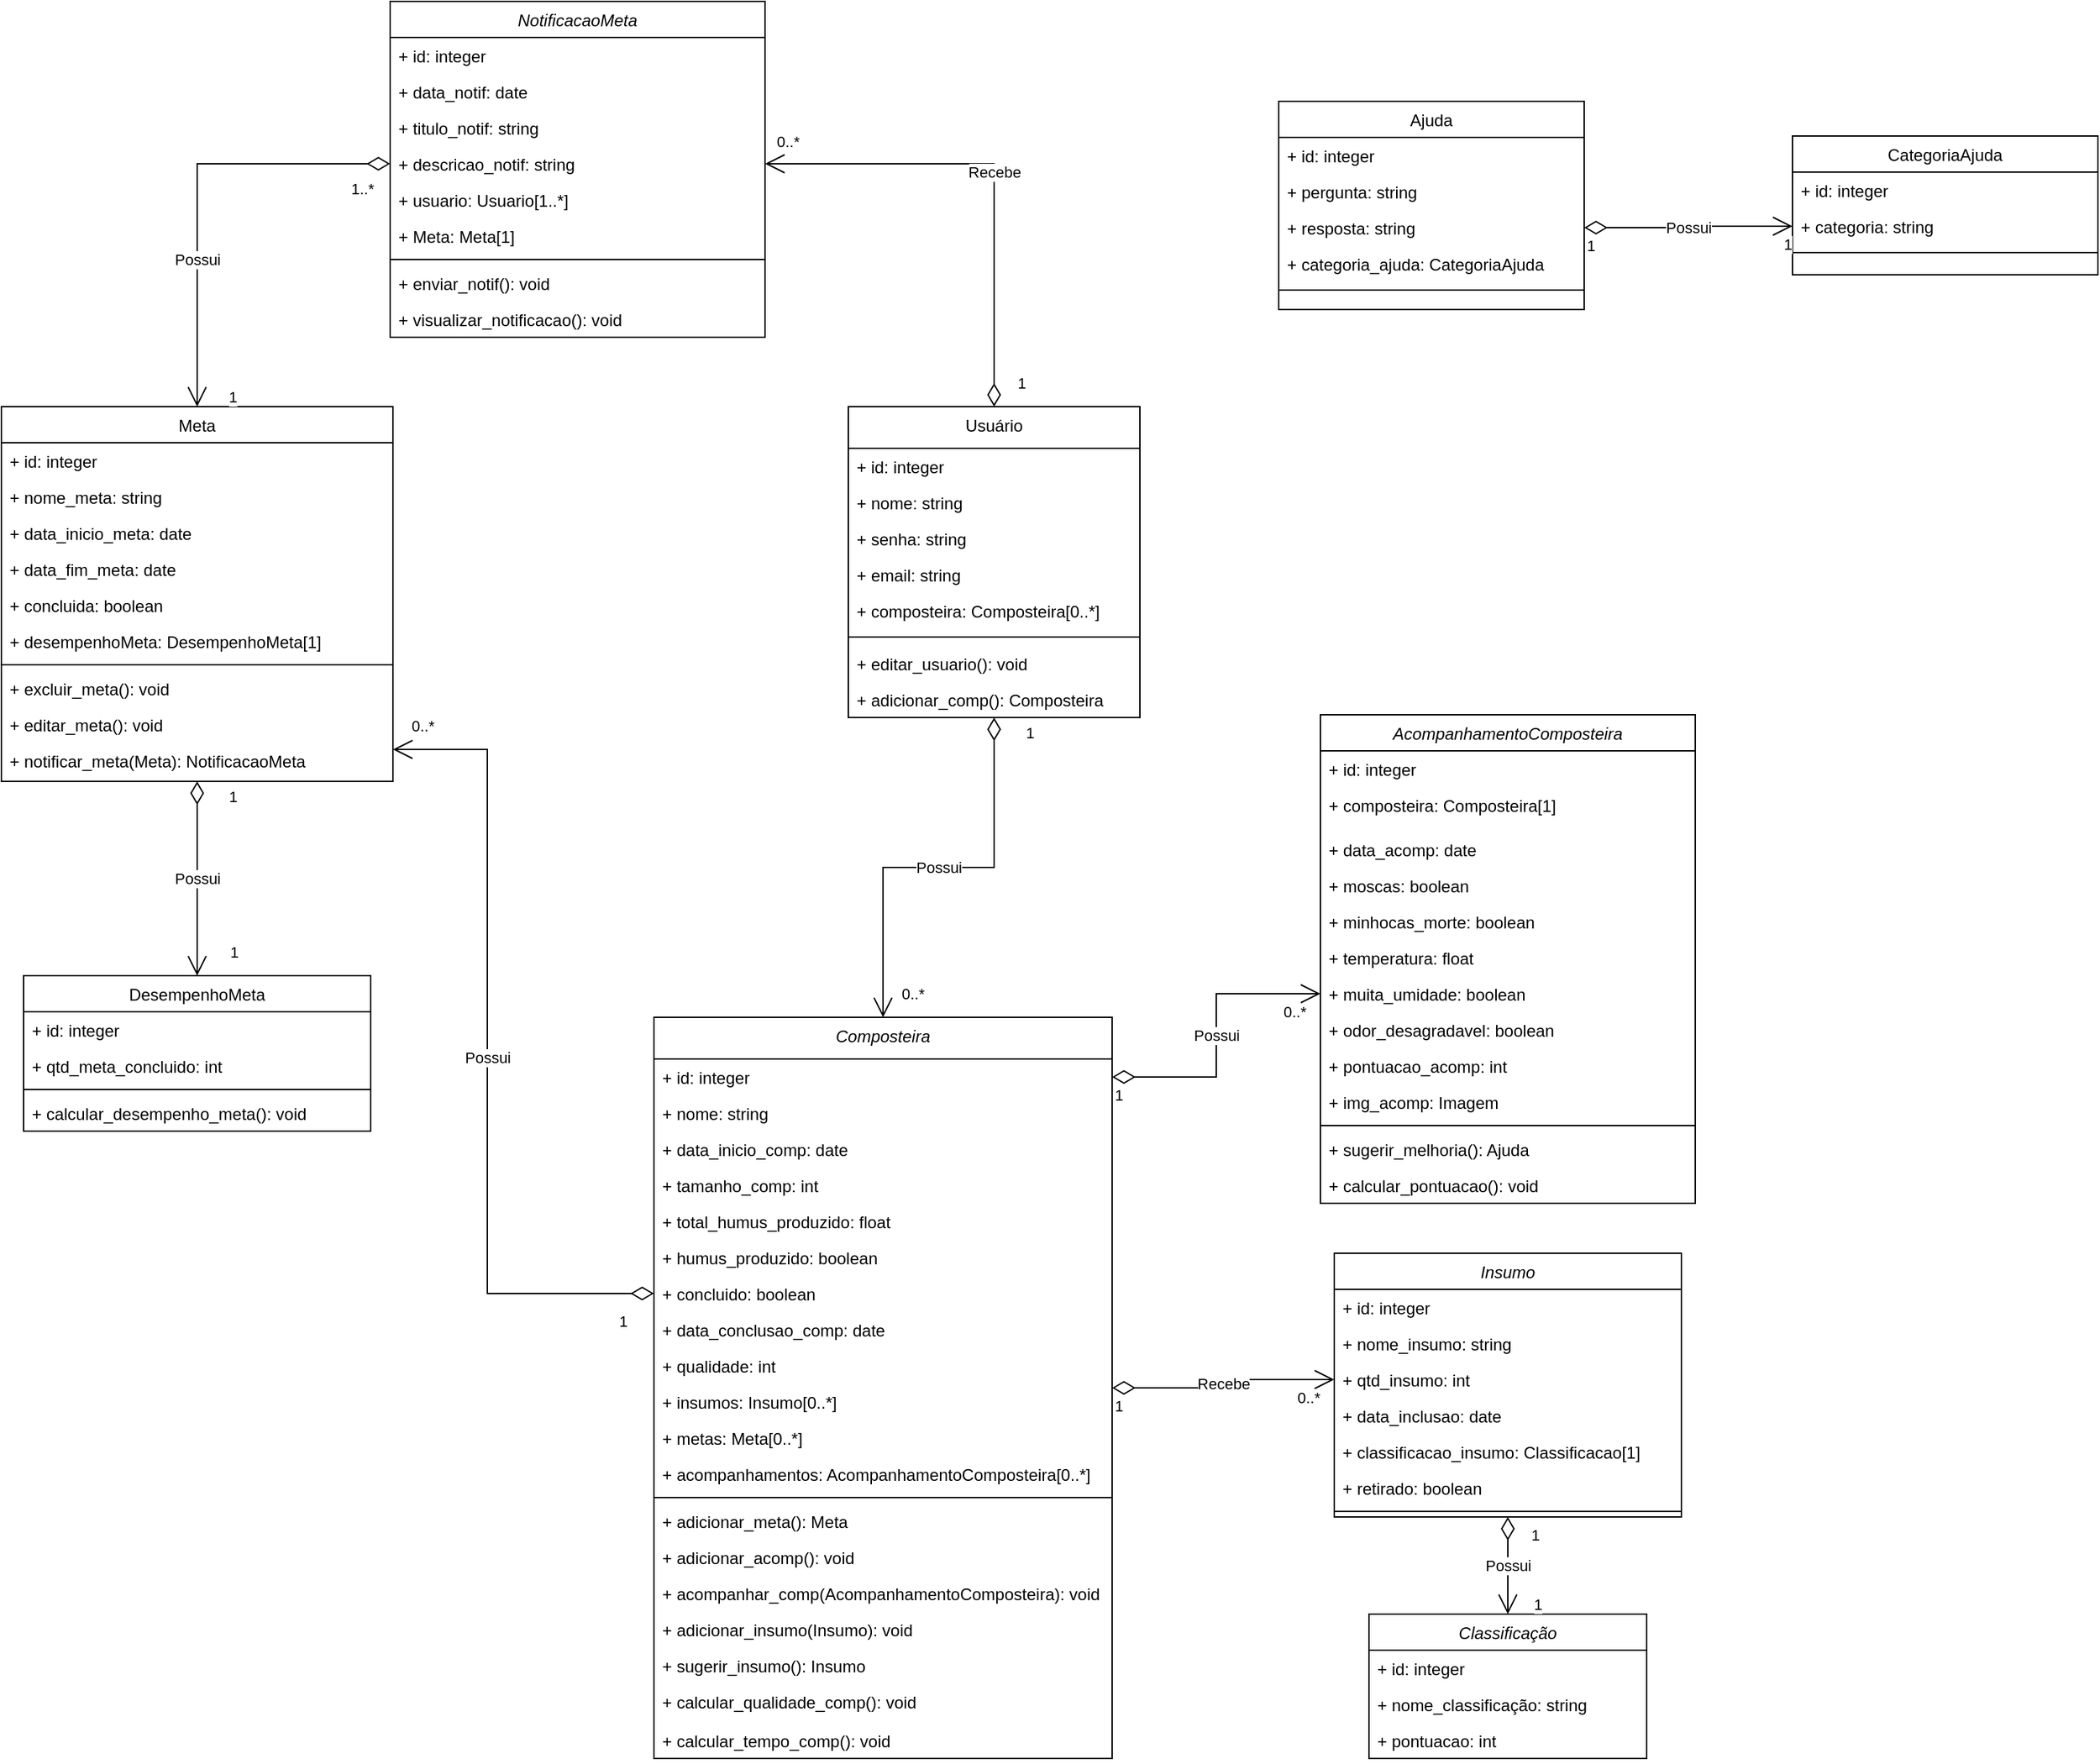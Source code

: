 <mxfile version="15.7.4" type="github">
  <diagram id="C5RBs43oDa-KdzZeNtuy" name="Page-1">
    <mxGraphModel dx="2159" dy="1729" grid="1" gridSize="10" guides="1" tooltips="1" connect="1" arrows="1" fold="1" page="1" pageScale="1" pageWidth="827" pageHeight="1169" math="0" shadow="0">
      <root>
        <mxCell id="WIyWlLk6GJQsqaUBKTNV-0" />
        <mxCell id="WIyWlLk6GJQsqaUBKTNV-1" parent="WIyWlLk6GJQsqaUBKTNV-0" />
        <mxCell id="zkfFHV4jXpPFQw0GAbJ--0" value="Composteira" style="swimlane;fontStyle=2;align=center;verticalAlign=top;childLayout=stackLayout;horizontal=1;startSize=30;horizontalStack=0;resizeParent=1;resizeLast=0;collapsible=1;marginBottom=0;rounded=0;shadow=0;strokeWidth=1;" parent="WIyWlLk6GJQsqaUBKTNV-1" vertex="1">
          <mxGeometry x="-310" y="-390" width="330" height="534" as="geometry">
            <mxRectangle x="230" y="140" width="160" height="26" as="alternateBounds" />
          </mxGeometry>
        </mxCell>
        <mxCell id="pTh8cCGv8lk9kZNaigdR-10" value="+ id: integer" style="text;align=left;verticalAlign=top;spacingLeft=4;spacingRight=4;overflow=hidden;rotatable=0;points=[[0,0.5],[1,0.5]];portConstraint=eastwest;" parent="zkfFHV4jXpPFQw0GAbJ--0" vertex="1">
          <mxGeometry y="30" width="330" height="26" as="geometry" />
        </mxCell>
        <mxCell id="u_5b9tq3Ff7vlSSU2c7W-14" value="+ nome: string" style="text;align=left;verticalAlign=top;spacingLeft=4;spacingRight=4;overflow=hidden;rotatable=0;points=[[0,0.5],[1,0.5]];portConstraint=eastwest;" parent="zkfFHV4jXpPFQw0GAbJ--0" vertex="1">
          <mxGeometry y="56" width="330" height="26" as="geometry" />
        </mxCell>
        <mxCell id="Rsvc0MQ7upjJ9vIETe29-19" value="+ data_inicio_comp: date" style="text;align=left;verticalAlign=top;spacingLeft=4;spacingRight=4;overflow=hidden;rotatable=0;points=[[0,0.5],[1,0.5]];portConstraint=eastwest;" parent="zkfFHV4jXpPFQw0GAbJ--0" vertex="1">
          <mxGeometry y="82" width="330" height="26" as="geometry" />
        </mxCell>
        <mxCell id="zkfFHV4jXpPFQw0GAbJ--1" value="+ tamanho_comp: int" style="text;align=left;verticalAlign=top;spacingLeft=4;spacingRight=4;overflow=hidden;rotatable=0;points=[[0,0.5],[1,0.5]];portConstraint=eastwest;" parent="zkfFHV4jXpPFQw0GAbJ--0" vertex="1">
          <mxGeometry y="108" width="330" height="26" as="geometry" />
        </mxCell>
        <mxCell id="zkfFHV4jXpPFQw0GAbJ--2" value="+ total_humus_produzido: float" style="text;align=left;verticalAlign=top;spacingLeft=4;spacingRight=4;overflow=hidden;rotatable=0;points=[[0,0.5],[1,0.5]];portConstraint=eastwest;rounded=0;shadow=0;html=0;" parent="zkfFHV4jXpPFQw0GAbJ--0" vertex="1">
          <mxGeometry y="134" width="330" height="26" as="geometry" />
        </mxCell>
        <mxCell id="5NKM8dJRxO-aCxYAR6Jq-3" value="+ humus_produzido: boolean" style="text;align=left;verticalAlign=top;spacingLeft=4;spacingRight=4;overflow=hidden;rotatable=0;points=[[0,0.5],[1,0.5]];portConstraint=eastwest;rounded=0;shadow=0;html=0;" parent="zkfFHV4jXpPFQw0GAbJ--0" vertex="1">
          <mxGeometry y="160" width="330" height="26" as="geometry" />
        </mxCell>
        <mxCell id="zkfFHV4jXpPFQw0GAbJ--3" value="+ concluido: boolean" style="text;align=left;verticalAlign=top;spacingLeft=4;spacingRight=4;overflow=hidden;rotatable=0;points=[[0,0.5],[1,0.5]];portConstraint=eastwest;rounded=0;shadow=0;html=0;" parent="zkfFHV4jXpPFQw0GAbJ--0" vertex="1">
          <mxGeometry y="186" width="330" height="26" as="geometry" />
        </mxCell>
        <mxCell id="5NKM8dJRxO-aCxYAR6Jq-0" value="+ data_conclusao_comp: date" style="text;align=left;verticalAlign=top;spacingLeft=4;spacingRight=4;overflow=hidden;rotatable=0;points=[[0,0.5],[1,0.5]];portConstraint=eastwest;" parent="zkfFHV4jXpPFQw0GAbJ--0" vertex="1">
          <mxGeometry y="212" width="330" height="26" as="geometry" />
        </mxCell>
        <mxCell id="5NKM8dJRxO-aCxYAR6Jq-1" value="+ qualidade: int" style="text;align=left;verticalAlign=top;spacingLeft=4;spacingRight=4;overflow=hidden;rotatable=0;points=[[0,0.5],[1,0.5]];portConstraint=eastwest;rounded=0;shadow=0;html=0;" parent="zkfFHV4jXpPFQw0GAbJ--0" vertex="1">
          <mxGeometry y="238" width="330" height="26" as="geometry" />
        </mxCell>
        <mxCell id="Rsvc0MQ7upjJ9vIETe29-62" value="+ insumos: Insumo[0..*]" style="text;align=left;verticalAlign=top;spacingLeft=4;spacingRight=4;overflow=hidden;rotatable=0;points=[[0,0.5],[1,0.5]];portConstraint=eastwest;rounded=0;shadow=0;html=0;" parent="zkfFHV4jXpPFQw0GAbJ--0" vertex="1">
          <mxGeometry y="264" width="330" height="26" as="geometry" />
        </mxCell>
        <mxCell id="Rsvc0MQ7upjJ9vIETe29-63" value="+ metas: Meta[0..*]" style="text;align=left;verticalAlign=top;spacingLeft=4;spacingRight=4;overflow=hidden;rotatable=0;points=[[0,0.5],[1,0.5]];portConstraint=eastwest;rounded=0;shadow=0;html=0;" parent="zkfFHV4jXpPFQw0GAbJ--0" vertex="1">
          <mxGeometry y="290" width="330" height="26" as="geometry" />
        </mxCell>
        <mxCell id="Rsvc0MQ7upjJ9vIETe29-83" value="+ acompanhamentos: AcompanhamentoComposteira[0..*]" style="text;align=left;verticalAlign=top;spacingLeft=4;spacingRight=4;overflow=hidden;rotatable=0;points=[[0,0.5],[1,0.5]];portConstraint=eastwest;" parent="zkfFHV4jXpPFQw0GAbJ--0" vertex="1">
          <mxGeometry y="316" width="330" height="26" as="geometry" />
        </mxCell>
        <mxCell id="zkfFHV4jXpPFQw0GAbJ--4" value="" style="line;html=1;strokeWidth=1;align=left;verticalAlign=middle;spacingTop=-1;spacingLeft=3;spacingRight=3;rotatable=0;labelPosition=right;points=[];portConstraint=eastwest;" parent="zkfFHV4jXpPFQw0GAbJ--0" vertex="1">
          <mxGeometry y="342" width="330" height="8" as="geometry" />
        </mxCell>
        <mxCell id="zkfFHV4jXpPFQw0GAbJ--24" value="+ adicionar_meta(): Meta" style="text;align=left;verticalAlign=top;spacingLeft=4;spacingRight=4;overflow=hidden;rotatable=0;points=[[0,0.5],[1,0.5]];portConstraint=eastwest;" parent="zkfFHV4jXpPFQw0GAbJ--0" vertex="1">
          <mxGeometry y="350" width="330" height="26" as="geometry" />
        </mxCell>
        <mxCell id="3n6E-_VAN_Mw9PjgD7IU-2" value="+ adicionar_acomp(): void" style="text;align=left;verticalAlign=top;spacingLeft=4;spacingRight=4;overflow=hidden;rotatable=0;points=[[0,0.5],[1,0.5]];portConstraint=eastwest;" parent="zkfFHV4jXpPFQw0GAbJ--0" vertex="1">
          <mxGeometry y="376" width="330" height="26" as="geometry" />
        </mxCell>
        <mxCell id="zkfFHV4jXpPFQw0GAbJ--5" value="+ acompanhar_comp(AcompanhamentoComposteira): void" style="text;align=left;verticalAlign=top;spacingLeft=4;spacingRight=4;overflow=hidden;rotatable=0;points=[[0,0.5],[1,0.5]];portConstraint=eastwest;" parent="zkfFHV4jXpPFQw0GAbJ--0" vertex="1">
          <mxGeometry y="402" width="330" height="26" as="geometry" />
        </mxCell>
        <mxCell id="Rsvc0MQ7upjJ9vIETe29-20" value="+ adicionar_insumo(Insumo): void" style="text;align=left;verticalAlign=top;spacingLeft=4;spacingRight=4;overflow=hidden;rotatable=0;points=[[0,0.5],[1,0.5]];portConstraint=eastwest;" parent="zkfFHV4jXpPFQw0GAbJ--0" vertex="1">
          <mxGeometry y="428" width="330" height="26" as="geometry" />
        </mxCell>
        <mxCell id="Rsvc0MQ7upjJ9vIETe29-21" value="+ sugerir_insumo(): Insumo" style="text;align=left;verticalAlign=top;spacingLeft=4;spacingRight=4;overflow=hidden;rotatable=0;points=[[0,0.5],[1,0.5]];portConstraint=eastwest;" parent="zkfFHV4jXpPFQw0GAbJ--0" vertex="1">
          <mxGeometry y="454" width="330" height="26" as="geometry" />
        </mxCell>
        <mxCell id="5NKM8dJRxO-aCxYAR6Jq-2" value="+ calcular_qualidade_comp(): void" style="text;align=left;verticalAlign=top;spacingLeft=4;spacingRight=4;overflow=hidden;rotatable=0;points=[[0,0.5],[1,0.5]];portConstraint=eastwest;" parent="zkfFHV4jXpPFQw0GAbJ--0" vertex="1">
          <mxGeometry y="480" width="330" height="28" as="geometry" />
        </mxCell>
        <mxCell id="Rsvc0MQ7upjJ9vIETe29-23" value="+ calcular_tempo_comp(): void" style="text;align=left;verticalAlign=top;spacingLeft=4;spacingRight=4;overflow=hidden;rotatable=0;points=[[0,0.5],[1,0.5]];portConstraint=eastwest;fontStyle=0" parent="zkfFHV4jXpPFQw0GAbJ--0" vertex="1">
          <mxGeometry y="508" width="330" height="26" as="geometry" />
        </mxCell>
        <mxCell id="5NKM8dJRxO-aCxYAR6Jq-17" style="edgeStyle=orthogonalEdgeStyle;rounded=0;orthogonalLoop=1;jettySize=auto;html=1;exitX=1;exitY=0.5;exitDx=0;exitDy=0;" parent="zkfFHV4jXpPFQw0GAbJ--0" source="Rsvc0MQ7upjJ9vIETe29-62" target="Rsvc0MQ7upjJ9vIETe29-62" edge="1">
          <mxGeometry relative="1" as="geometry" />
        </mxCell>
        <mxCell id="zkfFHV4jXpPFQw0GAbJ--13" value="Usuário" style="swimlane;fontStyle=0;align=center;verticalAlign=top;childLayout=stackLayout;horizontal=1;startSize=30;horizontalStack=0;resizeParent=1;resizeLast=0;collapsible=1;marginBottom=0;rounded=0;shadow=0;strokeWidth=1;" parent="WIyWlLk6GJQsqaUBKTNV-1" vertex="1">
          <mxGeometry x="-170" y="-830" width="210" height="224" as="geometry">
            <mxRectangle x="-315" y="-720" width="170" height="26" as="alternateBounds" />
          </mxGeometry>
        </mxCell>
        <mxCell id="pTh8cCGv8lk9kZNaigdR-8" value="+ id: integer" style="text;align=left;verticalAlign=top;spacingLeft=4;spacingRight=4;overflow=hidden;rotatable=0;points=[[0,0.5],[1,0.5]];portConstraint=eastwest;" parent="zkfFHV4jXpPFQw0GAbJ--13" vertex="1">
          <mxGeometry y="30" width="210" height="26" as="geometry" />
        </mxCell>
        <mxCell id="zkfFHV4jXpPFQw0GAbJ--14" value="+ nome: string" style="text;align=left;verticalAlign=top;spacingLeft=4;spacingRight=4;overflow=hidden;rotatable=0;points=[[0,0.5],[1,0.5]];portConstraint=eastwest;" parent="zkfFHV4jXpPFQw0GAbJ--13" vertex="1">
          <mxGeometry y="56" width="210" height="26" as="geometry" />
        </mxCell>
        <mxCell id="pTh8cCGv8lk9kZNaigdR-2" value="+ senha: string" style="text;align=left;verticalAlign=top;spacingLeft=4;spacingRight=4;overflow=hidden;rotatable=0;points=[[0,0.5],[1,0.5]];portConstraint=eastwest;" parent="zkfFHV4jXpPFQw0GAbJ--13" vertex="1">
          <mxGeometry y="82" width="210" height="26" as="geometry" />
        </mxCell>
        <mxCell id="Rsvc0MQ7upjJ9vIETe29-24" value="+ email: string" style="text;align=left;verticalAlign=top;spacingLeft=4;spacingRight=4;overflow=hidden;rotatable=0;points=[[0,0.5],[1,0.5]];portConstraint=eastwest;" parent="zkfFHV4jXpPFQw0GAbJ--13" vertex="1">
          <mxGeometry y="108" width="210" height="26" as="geometry" />
        </mxCell>
        <mxCell id="Rsvc0MQ7upjJ9vIETe29-64" value="+ composteira: Composteira[0..*]" style="text;align=left;verticalAlign=top;spacingLeft=4;spacingRight=4;overflow=hidden;rotatable=0;points=[[0,0.5],[1,0.5]];portConstraint=eastwest;" parent="zkfFHV4jXpPFQw0GAbJ--13" vertex="1">
          <mxGeometry y="134" width="210" height="26" as="geometry" />
        </mxCell>
        <mxCell id="zkfFHV4jXpPFQw0GAbJ--15" value="" style="line;html=1;strokeWidth=1;align=left;verticalAlign=middle;spacingTop=-1;spacingLeft=3;spacingRight=3;rotatable=0;labelPosition=right;points=[];portConstraint=eastwest;" parent="zkfFHV4jXpPFQw0GAbJ--13" vertex="1">
          <mxGeometry y="160" width="210" height="12" as="geometry" />
        </mxCell>
        <mxCell id="Rsvc0MQ7upjJ9vIETe29-25" value="+ editar_usuario(): void" style="text;align=left;verticalAlign=top;spacingLeft=4;spacingRight=4;overflow=hidden;rotatable=0;points=[[0,0.5],[1,0.5]];portConstraint=eastwest;" parent="zkfFHV4jXpPFQw0GAbJ--13" vertex="1">
          <mxGeometry y="172" width="210" height="26" as="geometry" />
        </mxCell>
        <mxCell id="Rsvc0MQ7upjJ9vIETe29-22" value="+ adicionar_comp(): Composteira" style="text;align=left;verticalAlign=top;spacingLeft=4;spacingRight=4;overflow=hidden;rotatable=0;points=[[0,0.5],[1,0.5]];portConstraint=eastwest;" parent="zkfFHV4jXpPFQw0GAbJ--13" vertex="1">
          <mxGeometry y="198" width="210" height="26" as="geometry" />
        </mxCell>
        <mxCell id="zkfFHV4jXpPFQw0GAbJ--17" value="Meta" style="swimlane;fontStyle=0;align=center;verticalAlign=top;childLayout=stackLayout;horizontal=1;startSize=26;horizontalStack=0;resizeParent=1;resizeLast=0;collapsible=1;marginBottom=0;rounded=0;shadow=0;strokeWidth=1;" parent="WIyWlLk6GJQsqaUBKTNV-1" vertex="1">
          <mxGeometry x="-780" y="-830" width="282" height="270" as="geometry">
            <mxRectangle x="550" y="140" width="160" height="26" as="alternateBounds" />
          </mxGeometry>
        </mxCell>
        <mxCell id="pTh8cCGv8lk9kZNaigdR-9" value="+ id: integer" style="text;align=left;verticalAlign=top;spacingLeft=4;spacingRight=4;overflow=hidden;rotatable=0;points=[[0,0.5],[1,0.5]];portConstraint=eastwest;" parent="zkfFHV4jXpPFQw0GAbJ--17" vertex="1">
          <mxGeometry y="26" width="282" height="26" as="geometry" />
        </mxCell>
        <mxCell id="zkfFHV4jXpPFQw0GAbJ--18" value="+ nome_meta: string" style="text;align=left;verticalAlign=top;spacingLeft=4;spacingRight=4;overflow=hidden;rotatable=0;points=[[0,0.5],[1,0.5]];portConstraint=eastwest;" parent="zkfFHV4jXpPFQw0GAbJ--17" vertex="1">
          <mxGeometry y="52" width="282" height="26" as="geometry" />
        </mxCell>
        <mxCell id="zkfFHV4jXpPFQw0GAbJ--20" value="+ data_inicio_meta: date" style="text;align=left;verticalAlign=top;spacingLeft=4;spacingRight=4;overflow=hidden;rotatable=0;points=[[0,0.5],[1,0.5]];portConstraint=eastwest;rounded=0;shadow=0;html=0;" parent="zkfFHV4jXpPFQw0GAbJ--17" vertex="1">
          <mxGeometry y="78" width="282" height="26" as="geometry" />
        </mxCell>
        <mxCell id="zkfFHV4jXpPFQw0GAbJ--21" value="+ data_fim_meta: date" style="text;align=left;verticalAlign=top;spacingLeft=4;spacingRight=4;overflow=hidden;rotatable=0;points=[[0,0.5],[1,0.5]];portConstraint=eastwest;rounded=0;shadow=0;html=0;" parent="zkfFHV4jXpPFQw0GAbJ--17" vertex="1">
          <mxGeometry y="104" width="282" height="26" as="geometry" />
        </mxCell>
        <mxCell id="zkfFHV4jXpPFQw0GAbJ--22" value="+ concluida: boolean" style="text;align=left;verticalAlign=top;spacingLeft=4;spacingRight=4;overflow=hidden;rotatable=0;points=[[0,0.5],[1,0.5]];portConstraint=eastwest;rounded=0;shadow=0;html=0;" parent="zkfFHV4jXpPFQw0GAbJ--17" vertex="1">
          <mxGeometry y="130" width="282" height="26" as="geometry" />
        </mxCell>
        <mxCell id="Rsvc0MQ7upjJ9vIETe29-65" value="+ desempenhoMeta: DesempenhoMeta[1]" style="text;align=left;verticalAlign=top;spacingLeft=4;spacingRight=4;overflow=hidden;rotatable=0;points=[[0,0.5],[1,0.5]];portConstraint=eastwest;" parent="zkfFHV4jXpPFQw0GAbJ--17" vertex="1">
          <mxGeometry y="156" width="282" height="26" as="geometry" />
        </mxCell>
        <mxCell id="zkfFHV4jXpPFQw0GAbJ--23" value="" style="line;html=1;strokeWidth=1;align=left;verticalAlign=middle;spacingTop=-1;spacingLeft=3;spacingRight=3;rotatable=0;labelPosition=right;points=[];portConstraint=eastwest;" parent="zkfFHV4jXpPFQw0GAbJ--17" vertex="1">
          <mxGeometry y="182" width="282" height="8" as="geometry" />
        </mxCell>
        <mxCell id="zkfFHV4jXpPFQw0GAbJ--25" value="+ excluir_meta(): void" style="text;align=left;verticalAlign=top;spacingLeft=4;spacingRight=4;overflow=hidden;rotatable=0;points=[[0,0.5],[1,0.5]];portConstraint=eastwest;" parent="zkfFHV4jXpPFQw0GAbJ--17" vertex="1">
          <mxGeometry y="190" width="282" height="26" as="geometry" />
        </mxCell>
        <mxCell id="Rsvc0MQ7upjJ9vIETe29-11" value="+ editar_meta(): void" style="text;align=left;verticalAlign=top;spacingLeft=4;spacingRight=4;overflow=hidden;rotatable=0;points=[[0,0.5],[1,0.5]];portConstraint=eastwest;" parent="zkfFHV4jXpPFQw0GAbJ--17" vertex="1">
          <mxGeometry y="216" width="282" height="26" as="geometry" />
        </mxCell>
        <mxCell id="Rsvc0MQ7upjJ9vIETe29-85" value="+ notificar_meta(Meta): NotificacaoMeta" style="text;align=left;verticalAlign=top;spacingLeft=4;spacingRight=4;overflow=hidden;rotatable=0;points=[[0,0.5],[1,0.5]];portConstraint=eastwest;" parent="zkfFHV4jXpPFQw0GAbJ--17" vertex="1">
          <mxGeometry y="242" width="282" height="26" as="geometry" />
        </mxCell>
        <mxCell id="Rsvc0MQ7upjJ9vIETe29-0" value="DesempenhoMeta" style="swimlane;fontStyle=0;align=center;verticalAlign=top;childLayout=stackLayout;horizontal=1;startSize=26;horizontalStack=0;resizeParent=1;resizeLast=0;collapsible=1;marginBottom=0;rounded=0;shadow=0;strokeWidth=1;" parent="WIyWlLk6GJQsqaUBKTNV-1" vertex="1">
          <mxGeometry x="-764" y="-420" width="250" height="112" as="geometry">
            <mxRectangle x="550" y="140" width="160" height="26" as="alternateBounds" />
          </mxGeometry>
        </mxCell>
        <mxCell id="pTh8cCGv8lk9kZNaigdR-11" value="+ id: integer" style="text;align=left;verticalAlign=top;spacingLeft=4;spacingRight=4;overflow=hidden;rotatable=0;points=[[0,0.5],[1,0.5]];portConstraint=eastwest;" parent="Rsvc0MQ7upjJ9vIETe29-0" vertex="1">
          <mxGeometry y="26" width="250" height="26" as="geometry" />
        </mxCell>
        <mxCell id="Rsvc0MQ7upjJ9vIETe29-2" value="+ qtd_meta_concluido: int" style="text;align=left;verticalAlign=top;spacingLeft=4;spacingRight=4;overflow=hidden;rotatable=0;points=[[0,0.5],[1,0.5]];portConstraint=eastwest;rounded=0;shadow=0;html=0;" parent="Rsvc0MQ7upjJ9vIETe29-0" vertex="1">
          <mxGeometry y="52" width="250" height="26" as="geometry" />
        </mxCell>
        <mxCell id="Rsvc0MQ7upjJ9vIETe29-6" value="" style="line;html=1;strokeWidth=1;align=left;verticalAlign=middle;spacingTop=-1;spacingLeft=3;spacingRight=3;rotatable=0;labelPosition=right;points=[];portConstraint=eastwest;" parent="Rsvc0MQ7upjJ9vIETe29-0" vertex="1">
          <mxGeometry y="78" width="250" height="8" as="geometry" />
        </mxCell>
        <mxCell id="Rsvc0MQ7upjJ9vIETe29-7" value="+ calcular_desempenho_meta(): void" style="text;align=left;verticalAlign=top;spacingLeft=4;spacingRight=4;overflow=hidden;rotatable=0;points=[[0,0.5],[1,0.5]];portConstraint=eastwest;" parent="Rsvc0MQ7upjJ9vIETe29-0" vertex="1">
          <mxGeometry y="86" width="250" height="26" as="geometry" />
        </mxCell>
        <mxCell id="Rsvc0MQ7upjJ9vIETe29-35" value="Insumo" style="swimlane;fontStyle=2;align=center;verticalAlign=top;childLayout=stackLayout;horizontal=1;startSize=26;horizontalStack=0;resizeParent=1;resizeLast=0;collapsible=1;marginBottom=0;rounded=0;shadow=0;strokeWidth=1;" parent="WIyWlLk6GJQsqaUBKTNV-1" vertex="1">
          <mxGeometry x="180" y="-220" width="250" height="190" as="geometry">
            <mxRectangle x="230" y="140" width="160" height="26" as="alternateBounds" />
          </mxGeometry>
        </mxCell>
        <mxCell id="pTh8cCGv8lk9kZNaigdR-13" value="+ id: integer" style="text;align=left;verticalAlign=top;spacingLeft=4;spacingRight=4;overflow=hidden;rotatable=0;points=[[0,0.5],[1,0.5]];portConstraint=eastwest;" parent="Rsvc0MQ7upjJ9vIETe29-35" vertex="1">
          <mxGeometry y="26" width="250" height="26" as="geometry" />
        </mxCell>
        <mxCell id="Rsvc0MQ7upjJ9vIETe29-66" value="+ nome_insumo: string" style="text;align=left;verticalAlign=top;spacingLeft=4;spacingRight=4;overflow=hidden;rotatable=0;points=[[0,0.5],[1,0.5]];portConstraint=eastwest;" parent="Rsvc0MQ7upjJ9vIETe29-35" vertex="1">
          <mxGeometry y="52" width="250" height="26" as="geometry" />
        </mxCell>
        <mxCell id="3n6E-_VAN_Mw9PjgD7IU-4" value="+ qtd_insumo: int" style="text;align=left;verticalAlign=top;spacingLeft=4;spacingRight=4;overflow=hidden;rotatable=0;points=[[0,0.5],[1,0.5]];portConstraint=eastwest;" parent="Rsvc0MQ7upjJ9vIETe29-35" vertex="1">
          <mxGeometry y="78" width="250" height="26" as="geometry" />
        </mxCell>
        <mxCell id="zkfFHV4jXpPFQw0GAbJ--11" value="+ data_inclusao: date" style="text;align=left;verticalAlign=top;spacingLeft=4;spacingRight=4;overflow=hidden;rotatable=0;points=[[0,0.5],[1,0.5]];portConstraint=eastwest;" parent="Rsvc0MQ7upjJ9vIETe29-35" vertex="1">
          <mxGeometry y="104" width="250" height="26" as="geometry" />
        </mxCell>
        <mxCell id="zkfFHV4jXpPFQw0GAbJ--8" value="+ classificacao_insumo: Classificacao[1]" style="text;align=left;verticalAlign=top;spacingLeft=4;spacingRight=4;overflow=hidden;rotatable=0;points=[[0,0.5],[1,0.5]];portConstraint=eastwest;rounded=0;shadow=0;html=0;" parent="Rsvc0MQ7upjJ9vIETe29-35" vertex="1">
          <mxGeometry y="130" width="250" height="26" as="geometry" />
        </mxCell>
        <mxCell id="u_5b9tq3Ff7vlSSU2c7W-0" value="+ retirado: boolean" style="text;align=left;verticalAlign=top;spacingLeft=4;spacingRight=4;overflow=hidden;rotatable=0;points=[[0,0.5],[1,0.5]];portConstraint=eastwest;" parent="Rsvc0MQ7upjJ9vIETe29-35" vertex="1">
          <mxGeometry y="156" width="250" height="26" as="geometry" />
        </mxCell>
        <mxCell id="Rsvc0MQ7upjJ9vIETe29-40" value="" style="line;html=1;strokeWidth=1;align=left;verticalAlign=middle;spacingTop=-1;spacingLeft=3;spacingRight=3;rotatable=0;labelPosition=right;points=[];portConstraint=eastwest;" parent="Rsvc0MQ7upjJ9vIETe29-35" vertex="1">
          <mxGeometry y="182" width="250" height="8" as="geometry" />
        </mxCell>
        <mxCell id="Rsvc0MQ7upjJ9vIETe29-48" value="Ajuda" style="swimlane;fontStyle=0;align=center;verticalAlign=top;childLayout=stackLayout;horizontal=1;startSize=26;horizontalStack=0;resizeParent=1;resizeLast=0;collapsible=1;marginBottom=0;rounded=0;shadow=0;strokeWidth=1;" parent="WIyWlLk6GJQsqaUBKTNV-1" vertex="1">
          <mxGeometry x="140" y="-1050" width="220" height="150" as="geometry">
            <mxRectangle x="340" y="380" width="170" height="26" as="alternateBounds" />
          </mxGeometry>
        </mxCell>
        <mxCell id="pTh8cCGv8lk9kZNaigdR-73" value="+ id: integer" style="text;align=left;verticalAlign=top;spacingLeft=4;spacingRight=4;overflow=hidden;rotatable=0;points=[[0,0.5],[1,0.5]];portConstraint=eastwest;" parent="Rsvc0MQ7upjJ9vIETe29-48" vertex="1">
          <mxGeometry y="26" width="220" height="26" as="geometry" />
        </mxCell>
        <mxCell id="Rsvc0MQ7upjJ9vIETe29-49" value="+ pergunta: string" style="text;align=left;verticalAlign=top;spacingLeft=4;spacingRight=4;overflow=hidden;rotatable=0;points=[[0,0.5],[1,0.5]];portConstraint=eastwest;" parent="Rsvc0MQ7upjJ9vIETe29-48" vertex="1">
          <mxGeometry y="52" width="220" height="26" as="geometry" />
        </mxCell>
        <mxCell id="pTh8cCGv8lk9kZNaigdR-74" value="+ resposta: string" style="text;align=left;verticalAlign=top;spacingLeft=4;spacingRight=4;overflow=hidden;rotatable=0;points=[[0,0.5],[1,0.5]];portConstraint=eastwest;" parent="Rsvc0MQ7upjJ9vIETe29-48" vertex="1">
          <mxGeometry y="78" width="220" height="26" as="geometry" />
        </mxCell>
        <mxCell id="Rsvc0MQ7upjJ9vIETe29-50" value="+ categoria_ajuda: CategoriaAjuda" style="text;align=left;verticalAlign=top;spacingLeft=4;spacingRight=4;overflow=hidden;rotatable=0;points=[[0,0.5],[1,0.5]];portConstraint=eastwest;" parent="Rsvc0MQ7upjJ9vIETe29-48" vertex="1">
          <mxGeometry y="104" width="220" height="26" as="geometry" />
        </mxCell>
        <mxCell id="Rsvc0MQ7upjJ9vIETe29-51" value="" style="line;html=1;strokeWidth=1;align=left;verticalAlign=middle;spacingTop=-1;spacingLeft=3;spacingRight=3;rotatable=0;labelPosition=right;points=[];portConstraint=eastwest;" parent="Rsvc0MQ7upjJ9vIETe29-48" vertex="1">
          <mxGeometry y="130" width="220" height="12" as="geometry" />
        </mxCell>
        <mxCell id="Rsvc0MQ7upjJ9vIETe29-68" value="AcompanhamentoComposteira" style="swimlane;fontStyle=2;align=center;verticalAlign=top;childLayout=stackLayout;horizontal=1;startSize=26;horizontalStack=0;resizeParent=1;resizeLast=0;collapsible=1;marginBottom=0;rounded=0;shadow=0;strokeWidth=1;" parent="WIyWlLk6GJQsqaUBKTNV-1" vertex="1">
          <mxGeometry x="170" y="-608" width="270" height="352" as="geometry">
            <mxRectangle x="230" y="140" width="160" height="26" as="alternateBounds" />
          </mxGeometry>
        </mxCell>
        <mxCell id="pTh8cCGv8lk9kZNaigdR-12" value="+ id: integer" style="text;align=left;verticalAlign=top;spacingLeft=4;spacingRight=4;overflow=hidden;rotatable=0;points=[[0,0.5],[1,0.5]];portConstraint=eastwest;" parent="Rsvc0MQ7upjJ9vIETe29-68" vertex="1">
          <mxGeometry y="26" width="270" height="26" as="geometry" />
        </mxCell>
        <mxCell id="Rsvc0MQ7upjJ9vIETe29-82" value="+ composteira: Composteira[1]" style="text;align=left;verticalAlign=top;spacingLeft=4;spacingRight=4;overflow=hidden;rotatable=0;points=[[0,0.5],[1,0.5]];portConstraint=eastwest;" parent="Rsvc0MQ7upjJ9vIETe29-68" vertex="1">
          <mxGeometry y="52" width="270" height="32" as="geometry" />
        </mxCell>
        <mxCell id="Rsvc0MQ7upjJ9vIETe29-69" value="+ data_acomp: date" style="text;align=left;verticalAlign=top;spacingLeft=4;spacingRight=4;overflow=hidden;rotatable=0;points=[[0,0.5],[1,0.5]];portConstraint=eastwest;" parent="Rsvc0MQ7upjJ9vIETe29-68" vertex="1">
          <mxGeometry y="84" width="270" height="26" as="geometry" />
        </mxCell>
        <mxCell id="Rsvc0MQ7upjJ9vIETe29-70" value="+ moscas: boolean" style="text;align=left;verticalAlign=top;spacingLeft=4;spacingRight=4;overflow=hidden;rotatable=0;points=[[0,0.5],[1,0.5]];portConstraint=eastwest;" parent="Rsvc0MQ7upjJ9vIETe29-68" vertex="1">
          <mxGeometry y="110" width="270" height="26" as="geometry" />
        </mxCell>
        <mxCell id="Rsvc0MQ7upjJ9vIETe29-71" value="+ minhocas_morte: boolean" style="text;align=left;verticalAlign=top;spacingLeft=4;spacingRight=4;overflow=hidden;rotatable=0;points=[[0,0.5],[1,0.5]];portConstraint=eastwest;rounded=0;shadow=0;html=0;" parent="Rsvc0MQ7upjJ9vIETe29-68" vertex="1">
          <mxGeometry y="136" width="270" height="26" as="geometry" />
        </mxCell>
        <mxCell id="imXVrsZbgfAZYZvqUnd_-0" value="+ temperatura: float" style="text;align=left;verticalAlign=top;spacingLeft=4;spacingRight=4;overflow=hidden;rotatable=0;points=[[0,0.5],[1,0.5]];portConstraint=eastwest;rounded=0;shadow=0;html=0;" vertex="1" parent="Rsvc0MQ7upjJ9vIETe29-68">
          <mxGeometry y="162" width="270" height="26" as="geometry" />
        </mxCell>
        <mxCell id="Rsvc0MQ7upjJ9vIETe29-72" value="+ muita_umidade: boolean" style="text;align=left;verticalAlign=top;spacingLeft=4;spacingRight=4;overflow=hidden;rotatable=0;points=[[0,0.5],[1,0.5]];portConstraint=eastwest;rounded=0;shadow=0;html=0;" parent="Rsvc0MQ7upjJ9vIETe29-68" vertex="1">
          <mxGeometry y="188" width="270" height="26" as="geometry" />
        </mxCell>
        <mxCell id="Rsvc0MQ7upjJ9vIETe29-73" value="+ odor_desagradavel: boolean" style="text;align=left;verticalAlign=top;spacingLeft=4;spacingRight=4;overflow=hidden;rotatable=0;points=[[0,0.5],[1,0.5]];portConstraint=eastwest;rounded=0;shadow=0;html=0;" parent="Rsvc0MQ7upjJ9vIETe29-68" vertex="1">
          <mxGeometry y="214" width="270" height="26" as="geometry" />
        </mxCell>
        <mxCell id="3n6E-_VAN_Mw9PjgD7IU-5" value="+ pontuacao_acomp: int" style="text;align=left;verticalAlign=top;spacingLeft=4;spacingRight=4;overflow=hidden;rotatable=0;points=[[0,0.5],[1,0.5]];portConstraint=eastwest;" parent="Rsvc0MQ7upjJ9vIETe29-68" vertex="1">
          <mxGeometry y="240" width="270" height="26" as="geometry" />
        </mxCell>
        <mxCell id="Rsvc0MQ7upjJ9vIETe29-74" value="+ img_acomp: Imagem&#xa;" style="text;align=left;verticalAlign=top;spacingLeft=4;spacingRight=4;overflow=hidden;rotatable=0;points=[[0,0.5],[1,0.5]];portConstraint=eastwest;rounded=0;shadow=0;html=0;" parent="Rsvc0MQ7upjJ9vIETe29-68" vertex="1">
          <mxGeometry y="266" width="270" height="26" as="geometry" />
        </mxCell>
        <mxCell id="Rsvc0MQ7upjJ9vIETe29-75" value="" style="line;html=1;strokeWidth=1;align=left;verticalAlign=middle;spacingTop=-1;spacingLeft=3;spacingRight=3;rotatable=0;labelPosition=right;points=[];portConstraint=eastwest;" parent="Rsvc0MQ7upjJ9vIETe29-68" vertex="1">
          <mxGeometry y="292" width="270" height="8" as="geometry" />
        </mxCell>
        <mxCell id="Rsvc0MQ7upjJ9vIETe29-78" value="+ sugerir_melhoria(): Ajuda" style="text;align=left;verticalAlign=top;spacingLeft=4;spacingRight=4;overflow=hidden;rotatable=0;points=[[0,0.5],[1,0.5]];portConstraint=eastwest;" parent="Rsvc0MQ7upjJ9vIETe29-68" vertex="1">
          <mxGeometry y="300" width="270" height="26" as="geometry" />
        </mxCell>
        <mxCell id="imXVrsZbgfAZYZvqUnd_-1" value="+ calcular_pontuacao(): void" style="text;align=left;verticalAlign=top;spacingLeft=4;spacingRight=4;overflow=hidden;rotatable=0;points=[[0,0.5],[1,0.5]];portConstraint=eastwest;" vertex="1" parent="Rsvc0MQ7upjJ9vIETe29-68">
          <mxGeometry y="326" width="270" height="26" as="geometry" />
        </mxCell>
        <mxCell id="Rsvc0MQ7upjJ9vIETe29-87" value="NotificacaoMeta" style="swimlane;fontStyle=2;align=center;verticalAlign=top;childLayout=stackLayout;horizontal=1;startSize=26;horizontalStack=0;resizeParent=1;resizeLast=0;collapsible=1;marginBottom=0;rounded=0;shadow=0;strokeWidth=1;" parent="WIyWlLk6GJQsqaUBKTNV-1" vertex="1">
          <mxGeometry x="-500" y="-1122" width="270" height="242" as="geometry">
            <mxRectangle x="230" y="140" width="160" height="26" as="alternateBounds" />
          </mxGeometry>
        </mxCell>
        <mxCell id="pTh8cCGv8lk9kZNaigdR-24" value="+ id: integer" style="text;align=left;verticalAlign=top;spacingLeft=4;spacingRight=4;overflow=hidden;rotatable=0;points=[[0,0.5],[1,0.5]];portConstraint=eastwest;" parent="Rsvc0MQ7upjJ9vIETe29-87" vertex="1">
          <mxGeometry y="26" width="270" height="26" as="geometry" />
        </mxCell>
        <mxCell id="Rsvc0MQ7upjJ9vIETe29-88" value="+ data_notif: date" style="text;align=left;verticalAlign=top;spacingLeft=4;spacingRight=4;overflow=hidden;rotatable=0;points=[[0,0.5],[1,0.5]];portConstraint=eastwest;" parent="Rsvc0MQ7upjJ9vIETe29-87" vertex="1">
          <mxGeometry y="52" width="270" height="26" as="geometry" />
        </mxCell>
        <mxCell id="Rsvc0MQ7upjJ9vIETe29-89" value="+ titulo_notif: string" style="text;align=left;verticalAlign=top;spacingLeft=4;spacingRight=4;overflow=hidden;rotatable=0;points=[[0,0.5],[1,0.5]];portConstraint=eastwest;" parent="Rsvc0MQ7upjJ9vIETe29-87" vertex="1">
          <mxGeometry y="78" width="270" height="26" as="geometry" />
        </mxCell>
        <mxCell id="Rsvc0MQ7upjJ9vIETe29-90" value="+ descricao_notif: string" style="text;align=left;verticalAlign=top;spacingLeft=4;spacingRight=4;overflow=hidden;rotatable=0;points=[[0,0.5],[1,0.5]];portConstraint=eastwest;" parent="Rsvc0MQ7upjJ9vIETe29-87" vertex="1">
          <mxGeometry y="104" width="270" height="26" as="geometry" />
        </mxCell>
        <mxCell id="Rsvc0MQ7upjJ9vIETe29-92" value="+ usuario: Usuario[1..*]" style="text;align=left;verticalAlign=top;spacingLeft=4;spacingRight=4;overflow=hidden;rotatable=0;points=[[0,0.5],[1,0.5]];portConstraint=eastwest;rounded=0;shadow=0;html=0;" parent="Rsvc0MQ7upjJ9vIETe29-87" vertex="1">
          <mxGeometry y="130" width="270" height="26" as="geometry" />
        </mxCell>
        <mxCell id="pTh8cCGv8lk9kZNaigdR-37" value="+ Meta: Meta[1]" style="text;align=left;verticalAlign=top;spacingLeft=4;spacingRight=4;overflow=hidden;rotatable=0;points=[[0,0.5],[1,0.5]];portConstraint=eastwest;rounded=0;shadow=0;html=0;" parent="Rsvc0MQ7upjJ9vIETe29-87" vertex="1">
          <mxGeometry y="156" width="270" height="26" as="geometry" />
        </mxCell>
        <mxCell id="Rsvc0MQ7upjJ9vIETe29-95" value="" style="line;html=1;strokeWidth=1;align=left;verticalAlign=middle;spacingTop=-1;spacingLeft=3;spacingRight=3;rotatable=0;labelPosition=right;points=[];portConstraint=eastwest;" parent="Rsvc0MQ7upjJ9vIETe29-87" vertex="1">
          <mxGeometry y="182" width="270" height="8" as="geometry" />
        </mxCell>
        <mxCell id="Rsvc0MQ7upjJ9vIETe29-96" value="+ enviar_notif(): void" style="text;align=left;verticalAlign=top;spacingLeft=4;spacingRight=4;overflow=hidden;rotatable=0;points=[[0,0.5],[1,0.5]];portConstraint=eastwest;" parent="Rsvc0MQ7upjJ9vIETe29-87" vertex="1">
          <mxGeometry y="190" width="270" height="26" as="geometry" />
        </mxCell>
        <mxCell id="Rsvc0MQ7upjJ9vIETe29-97" value="+ visualizar_notificacao(): void" style="text;align=left;verticalAlign=top;spacingLeft=4;spacingRight=4;overflow=hidden;rotatable=0;points=[[0,0.5],[1,0.5]];portConstraint=eastwest;" parent="Rsvc0MQ7upjJ9vIETe29-87" vertex="1">
          <mxGeometry y="216" width="270" height="26" as="geometry" />
        </mxCell>
        <mxCell id="5NKM8dJRxO-aCxYAR6Jq-5" value="Classificação" style="swimlane;fontStyle=2;align=center;verticalAlign=top;childLayout=stackLayout;horizontal=1;startSize=26;horizontalStack=0;resizeParent=1;resizeLast=0;collapsible=1;marginBottom=0;rounded=0;shadow=0;strokeWidth=1;" parent="WIyWlLk6GJQsqaUBKTNV-1" vertex="1">
          <mxGeometry x="205" y="40" width="200" height="104" as="geometry">
            <mxRectangle x="230" y="140" width="160" height="26" as="alternateBounds" />
          </mxGeometry>
        </mxCell>
        <mxCell id="pTh8cCGv8lk9kZNaigdR-14" value="+ id: integer" style="text;align=left;verticalAlign=top;spacingLeft=4;spacingRight=4;overflow=hidden;rotatable=0;points=[[0,0.5],[1,0.5]];portConstraint=eastwest;" parent="5NKM8dJRxO-aCxYAR6Jq-5" vertex="1">
          <mxGeometry y="26" width="200" height="26" as="geometry" />
        </mxCell>
        <mxCell id="5NKM8dJRxO-aCxYAR6Jq-6" value="+ nome_classificação: string" style="text;align=left;verticalAlign=top;spacingLeft=4;spacingRight=4;overflow=hidden;rotatable=0;points=[[0,0.5],[1,0.5]];portConstraint=eastwest;" parent="5NKM8dJRxO-aCxYAR6Jq-5" vertex="1">
          <mxGeometry y="52" width="200" height="26" as="geometry" />
        </mxCell>
        <mxCell id="5NKM8dJRxO-aCxYAR6Jq-12" value="+ pontuacao: int" style="text;align=left;verticalAlign=top;spacingLeft=4;spacingRight=4;overflow=hidden;rotatable=0;points=[[0,0.5],[1,0.5]];portConstraint=eastwest;" parent="5NKM8dJRxO-aCxYAR6Jq-5" vertex="1">
          <mxGeometry y="78" width="200" height="26" as="geometry" />
        </mxCell>
        <mxCell id="pTh8cCGv8lk9kZNaigdR-18" value="Possui" style="endArrow=open;html=1;endSize=12;startArrow=diamondThin;startSize=14;startFill=0;rounded=0;entryX=0.5;entryY=0;entryDx=0;entryDy=0;edgeStyle=orthogonalEdgeStyle;" parent="WIyWlLk6GJQsqaUBKTNV-1" source="zkfFHV4jXpPFQw0GAbJ--13" target="zkfFHV4jXpPFQw0GAbJ--0" edge="1">
          <mxGeometry relative="1" as="geometry">
            <mxPoint x="-50" y="-540" as="sourcePoint" />
            <mxPoint x="-20" y="-490" as="targetPoint" />
          </mxGeometry>
        </mxCell>
        <mxCell id="pTh8cCGv8lk9kZNaigdR-19" value="1" style="edgeLabel;resizable=0;html=1;align=left;verticalAlign=top;" parent="pTh8cCGv8lk9kZNaigdR-18" connectable="0" vertex="1">
          <mxGeometry x="-1" relative="1" as="geometry">
            <mxPoint x="21" y="-2" as="offset" />
          </mxGeometry>
        </mxCell>
        <mxCell id="pTh8cCGv8lk9kZNaigdR-20" value="0..*" style="edgeLabel;resizable=0;html=1;align=right;verticalAlign=top;" parent="pTh8cCGv8lk9kZNaigdR-18" connectable="0" vertex="1">
          <mxGeometry x="1" relative="1" as="geometry">
            <mxPoint x="30" y="-30" as="offset" />
          </mxGeometry>
        </mxCell>
        <mxCell id="pTh8cCGv8lk9kZNaigdR-21" value="Possui" style="endArrow=open;html=1;endSize=12;startArrow=diamondThin;startSize=14;startFill=0;edgeStyle=orthogonalEdgeStyle;rounded=0;exitX=1;exitY=0.5;exitDx=0;exitDy=0;entryX=0;entryY=0.5;entryDx=0;entryDy=0;" parent="WIyWlLk6GJQsqaUBKTNV-1" source="pTh8cCGv8lk9kZNaigdR-10" target="Rsvc0MQ7upjJ9vIETe29-72" edge="1">
          <mxGeometry relative="1" as="geometry">
            <mxPoint x="-30" y="-330" as="sourcePoint" />
            <mxPoint x="130" y="-330" as="targetPoint" />
          </mxGeometry>
        </mxCell>
        <mxCell id="pTh8cCGv8lk9kZNaigdR-22" value="1" style="edgeLabel;resizable=0;html=1;align=left;verticalAlign=top;" parent="pTh8cCGv8lk9kZNaigdR-21" connectable="0" vertex="1">
          <mxGeometry x="-1" relative="1" as="geometry" />
        </mxCell>
        <mxCell id="pTh8cCGv8lk9kZNaigdR-23" value="0..*" style="edgeLabel;resizable=0;html=1;align=right;verticalAlign=top;" parent="pTh8cCGv8lk9kZNaigdR-21" connectable="0" vertex="1">
          <mxGeometry x="1" relative="1" as="geometry">
            <mxPoint x="-10" as="offset" />
          </mxGeometry>
        </mxCell>
        <mxCell id="pTh8cCGv8lk9kZNaigdR-25" value="Recebe" style="endArrow=open;html=1;endSize=12;startArrow=diamondThin;startSize=14;startFill=0;edgeStyle=orthogonalEdgeStyle;rounded=0;entryX=0;entryY=0.5;entryDx=0;entryDy=0;" parent="WIyWlLk6GJQsqaUBKTNV-1" source="zkfFHV4jXpPFQw0GAbJ--0" target="3n6E-_VAN_Mw9PjgD7IU-4" edge="1">
          <mxGeometry relative="1" as="geometry">
            <mxPoint x="-20" y="-117" as="sourcePoint" />
            <mxPoint x="180" y="-113" as="targetPoint" />
            <Array as="points" />
          </mxGeometry>
        </mxCell>
        <mxCell id="pTh8cCGv8lk9kZNaigdR-26" value="1" style="edgeLabel;resizable=0;html=1;align=left;verticalAlign=top;" parent="pTh8cCGv8lk9kZNaigdR-25" connectable="0" vertex="1">
          <mxGeometry x="-1" relative="1" as="geometry" />
        </mxCell>
        <mxCell id="pTh8cCGv8lk9kZNaigdR-27" value="0..*" style="edgeLabel;resizable=0;html=1;align=right;verticalAlign=top;" parent="pTh8cCGv8lk9kZNaigdR-25" connectable="0" vertex="1">
          <mxGeometry x="1" relative="1" as="geometry">
            <mxPoint x="-10" as="offset" />
          </mxGeometry>
        </mxCell>
        <mxCell id="pTh8cCGv8lk9kZNaigdR-28" value="Possui" style="endArrow=open;html=1;endSize=12;startArrow=diamondThin;startSize=14;startFill=0;edgeStyle=orthogonalEdgeStyle;rounded=0;entryX=0.5;entryY=0;entryDx=0;entryDy=0;exitX=0.5;exitY=1;exitDx=0;exitDy=0;" parent="WIyWlLk6GJQsqaUBKTNV-1" source="Rsvc0MQ7upjJ9vIETe29-35" target="5NKM8dJRxO-aCxYAR6Jq-5" edge="1">
          <mxGeometry relative="1" as="geometry">
            <mxPoint x="290" y="-50" as="sourcePoint" />
            <mxPoint x="515" y="-24" as="targetPoint" />
          </mxGeometry>
        </mxCell>
        <mxCell id="pTh8cCGv8lk9kZNaigdR-29" value="1" style="edgeLabel;resizable=0;html=1;align=left;verticalAlign=top;" parent="pTh8cCGv8lk9kZNaigdR-28" connectable="0" vertex="1">
          <mxGeometry x="-1" relative="1" as="geometry">
            <mxPoint x="15" as="offset" />
          </mxGeometry>
        </mxCell>
        <mxCell id="pTh8cCGv8lk9kZNaigdR-30" value="1&lt;br&gt;" style="edgeLabel;resizable=0;html=1;align=right;verticalAlign=top;" parent="pTh8cCGv8lk9kZNaigdR-28" connectable="0" vertex="1">
          <mxGeometry x="1" relative="1" as="geometry">
            <mxPoint x="25" y="-20" as="offset" />
          </mxGeometry>
        </mxCell>
        <mxCell id="pTh8cCGv8lk9kZNaigdR-31" value="Possui" style="endArrow=open;html=1;endSize=12;startArrow=diamondThin;startSize=14;startFill=0;rounded=0;entryX=0.5;entryY=0;entryDx=0;entryDy=0;" parent="WIyWlLk6GJQsqaUBKTNV-1" source="zkfFHV4jXpPFQw0GAbJ--17" target="Rsvc0MQ7upjJ9vIETe29-0" edge="1">
          <mxGeometry relative="1" as="geometry">
            <mxPoint x="-630" y="-440" as="sourcePoint" />
            <mxPoint x="-639.59" y="-280" as="targetPoint" />
          </mxGeometry>
        </mxCell>
        <mxCell id="pTh8cCGv8lk9kZNaigdR-32" value="1" style="edgeLabel;resizable=0;html=1;align=left;verticalAlign=top;" parent="pTh8cCGv8lk9kZNaigdR-31" connectable="0" vertex="1">
          <mxGeometry x="-1" relative="1" as="geometry">
            <mxPoint x="21" y="-2" as="offset" />
          </mxGeometry>
        </mxCell>
        <mxCell id="pTh8cCGv8lk9kZNaigdR-33" value="1&lt;br&gt;" style="edgeLabel;resizable=0;html=1;align=right;verticalAlign=top;" parent="pTh8cCGv8lk9kZNaigdR-31" connectable="0" vertex="1">
          <mxGeometry x="1" relative="1" as="geometry">
            <mxPoint x="30" y="-30" as="offset" />
          </mxGeometry>
        </mxCell>
        <mxCell id="pTh8cCGv8lk9kZNaigdR-34" value="Possui" style="endArrow=open;html=1;endSize=12;startArrow=diamondThin;startSize=14;startFill=0;rounded=0;exitX=0;exitY=0.5;exitDx=0;exitDy=0;edgeStyle=orthogonalEdgeStyle;" parent="WIyWlLk6GJQsqaUBKTNV-1" source="zkfFHV4jXpPFQw0GAbJ--3" edge="1">
          <mxGeometry relative="1" as="geometry">
            <mxPoint x="-413" y="-217" as="sourcePoint" />
            <mxPoint x="-498" y="-583" as="targetPoint" />
            <Array as="points">
              <mxPoint x="-430" y="-191" />
              <mxPoint x="-430" y="-583" />
            </Array>
          </mxGeometry>
        </mxCell>
        <mxCell id="pTh8cCGv8lk9kZNaigdR-35" value="1" style="edgeLabel;resizable=0;html=1;align=left;verticalAlign=top;" parent="pTh8cCGv8lk9kZNaigdR-34" connectable="0" vertex="1">
          <mxGeometry x="-1" relative="1" as="geometry">
            <mxPoint x="-27" y="7" as="offset" />
          </mxGeometry>
        </mxCell>
        <mxCell id="pTh8cCGv8lk9kZNaigdR-36" value="0..*" style="edgeLabel;resizable=0;html=1;align=right;verticalAlign=top;" parent="pTh8cCGv8lk9kZNaigdR-34" connectable="0" vertex="1">
          <mxGeometry x="1" relative="1" as="geometry">
            <mxPoint x="30" y="-30" as="offset" />
          </mxGeometry>
        </mxCell>
        <mxCell id="pTh8cCGv8lk9kZNaigdR-39" value="Possui" style="endArrow=open;html=1;endSize=12;startArrow=diamondThin;startSize=14;startFill=0;edgeStyle=orthogonalEdgeStyle;rounded=0;exitX=0;exitY=0.5;exitDx=0;exitDy=0;entryX=0.5;entryY=0;entryDx=0;entryDy=0;" parent="WIyWlLk6GJQsqaUBKTNV-1" source="Rsvc0MQ7upjJ9vIETe29-90" target="zkfFHV4jXpPFQw0GAbJ--17" edge="1">
          <mxGeometry x="0.322" relative="1" as="geometry">
            <mxPoint x="-420" y="-840" as="sourcePoint" />
            <mxPoint x="-260" y="-840" as="targetPoint" />
            <mxPoint as="offset" />
          </mxGeometry>
        </mxCell>
        <mxCell id="pTh8cCGv8lk9kZNaigdR-40" value="1..*" style="edgeLabel;resizable=0;html=1;align=left;verticalAlign=top;" parent="pTh8cCGv8lk9kZNaigdR-39" connectable="0" vertex="1">
          <mxGeometry x="-1" relative="1" as="geometry">
            <mxPoint x="-30" y="5" as="offset" />
          </mxGeometry>
        </mxCell>
        <mxCell id="pTh8cCGv8lk9kZNaigdR-41" value="1" style="edgeLabel;resizable=0;html=1;align=right;verticalAlign=top;" parent="pTh8cCGv8lk9kZNaigdR-39" connectable="0" vertex="1">
          <mxGeometry x="1" relative="1" as="geometry">
            <mxPoint x="29" y="-20" as="offset" />
          </mxGeometry>
        </mxCell>
        <mxCell id="pTh8cCGv8lk9kZNaigdR-42" value="Recebe" style="endArrow=open;html=1;endSize=12;startArrow=diamondThin;startSize=14;startFill=0;edgeStyle=orthogonalEdgeStyle;rounded=0;entryX=1;entryY=0.5;entryDx=0;entryDy=0;" parent="WIyWlLk6GJQsqaUBKTNV-1" source="zkfFHV4jXpPFQw0GAbJ--13" target="Rsvc0MQ7upjJ9vIETe29-90" edge="1">
          <mxGeometry x="0.03" y="5" relative="1" as="geometry">
            <mxPoint x="-460" y="-840" as="sourcePoint" />
            <mxPoint x="-20" y="-950" as="targetPoint" />
            <mxPoint y="1" as="offset" />
          </mxGeometry>
        </mxCell>
        <mxCell id="pTh8cCGv8lk9kZNaigdR-43" value="1&lt;br&gt;" style="edgeLabel;resizable=0;html=1;align=left;verticalAlign=top;" parent="pTh8cCGv8lk9kZNaigdR-42" connectable="0" vertex="1">
          <mxGeometry x="-1" relative="1" as="geometry">
            <mxPoint x="15" y="-30" as="offset" />
          </mxGeometry>
        </mxCell>
        <mxCell id="pTh8cCGv8lk9kZNaigdR-44" value="0..*" style="edgeLabel;resizable=0;html=1;align=right;verticalAlign=top;" parent="pTh8cCGv8lk9kZNaigdR-42" connectable="0" vertex="1">
          <mxGeometry x="1" relative="1" as="geometry">
            <mxPoint x="25" y="-29" as="offset" />
          </mxGeometry>
        </mxCell>
        <mxCell id="pTh8cCGv8lk9kZNaigdR-55" value="CategoriaAjuda" style="swimlane;fontStyle=0;align=center;verticalAlign=top;childLayout=stackLayout;horizontal=1;startSize=26;horizontalStack=0;resizeParent=1;resizeLast=0;collapsible=1;marginBottom=0;rounded=0;shadow=0;strokeWidth=1;" parent="WIyWlLk6GJQsqaUBKTNV-1" vertex="1">
          <mxGeometry x="510" y="-1025" width="220" height="100" as="geometry">
            <mxRectangle x="340" y="380" width="170" height="26" as="alternateBounds" />
          </mxGeometry>
        </mxCell>
        <mxCell id="pTh8cCGv8lk9kZNaigdR-61" value="+ id: integer" style="text;align=left;verticalAlign=top;spacingLeft=4;spacingRight=4;overflow=hidden;rotatable=0;points=[[0,0.5],[1,0.5]];portConstraint=eastwest;" parent="pTh8cCGv8lk9kZNaigdR-55" vertex="1">
          <mxGeometry y="26" width="220" height="26" as="geometry" />
        </mxCell>
        <mxCell id="pTh8cCGv8lk9kZNaigdR-57" value="+ categoria: string" style="text;align=left;verticalAlign=top;spacingLeft=4;spacingRight=4;overflow=hidden;rotatable=0;points=[[0,0.5],[1,0.5]];portConstraint=eastwest;" parent="pTh8cCGv8lk9kZNaigdR-55" vertex="1">
          <mxGeometry y="52" width="220" height="26" as="geometry" />
        </mxCell>
        <mxCell id="pTh8cCGv8lk9kZNaigdR-58" value="" style="line;html=1;strokeWidth=1;align=left;verticalAlign=middle;spacingTop=-1;spacingLeft=3;spacingRight=3;rotatable=0;labelPosition=right;points=[];portConstraint=eastwest;" parent="pTh8cCGv8lk9kZNaigdR-55" vertex="1">
          <mxGeometry y="78" width="220" height="12" as="geometry" />
        </mxCell>
        <mxCell id="pTh8cCGv8lk9kZNaigdR-70" value="Possui" style="endArrow=open;html=1;endSize=12;startArrow=diamondThin;startSize=14;startFill=0;edgeStyle=orthogonalEdgeStyle;rounded=0;exitX=1;exitY=0.5;exitDx=0;exitDy=0;entryX=0;entryY=0.5;entryDx=0;entryDy=0;" parent="WIyWlLk6GJQsqaUBKTNV-1" source="pTh8cCGv8lk9kZNaigdR-74" target="pTh8cCGv8lk9kZNaigdR-57" edge="1">
          <mxGeometry relative="1" as="geometry">
            <mxPoint x="340" y="-1065.59" as="sourcePoint" />
            <mxPoint x="500" y="-1065.59" as="targetPoint" />
          </mxGeometry>
        </mxCell>
        <mxCell id="pTh8cCGv8lk9kZNaigdR-71" value="1" style="edgeLabel;resizable=0;html=1;align=left;verticalAlign=top;" parent="pTh8cCGv8lk9kZNaigdR-70" connectable="0" vertex="1">
          <mxGeometry x="-1" relative="1" as="geometry" />
        </mxCell>
        <mxCell id="pTh8cCGv8lk9kZNaigdR-72" value="1" style="edgeLabel;resizable=0;html=1;align=right;verticalAlign=top;" parent="pTh8cCGv8lk9kZNaigdR-70" connectable="0" vertex="1">
          <mxGeometry x="1" relative="1" as="geometry" />
        </mxCell>
      </root>
    </mxGraphModel>
  </diagram>
</mxfile>
